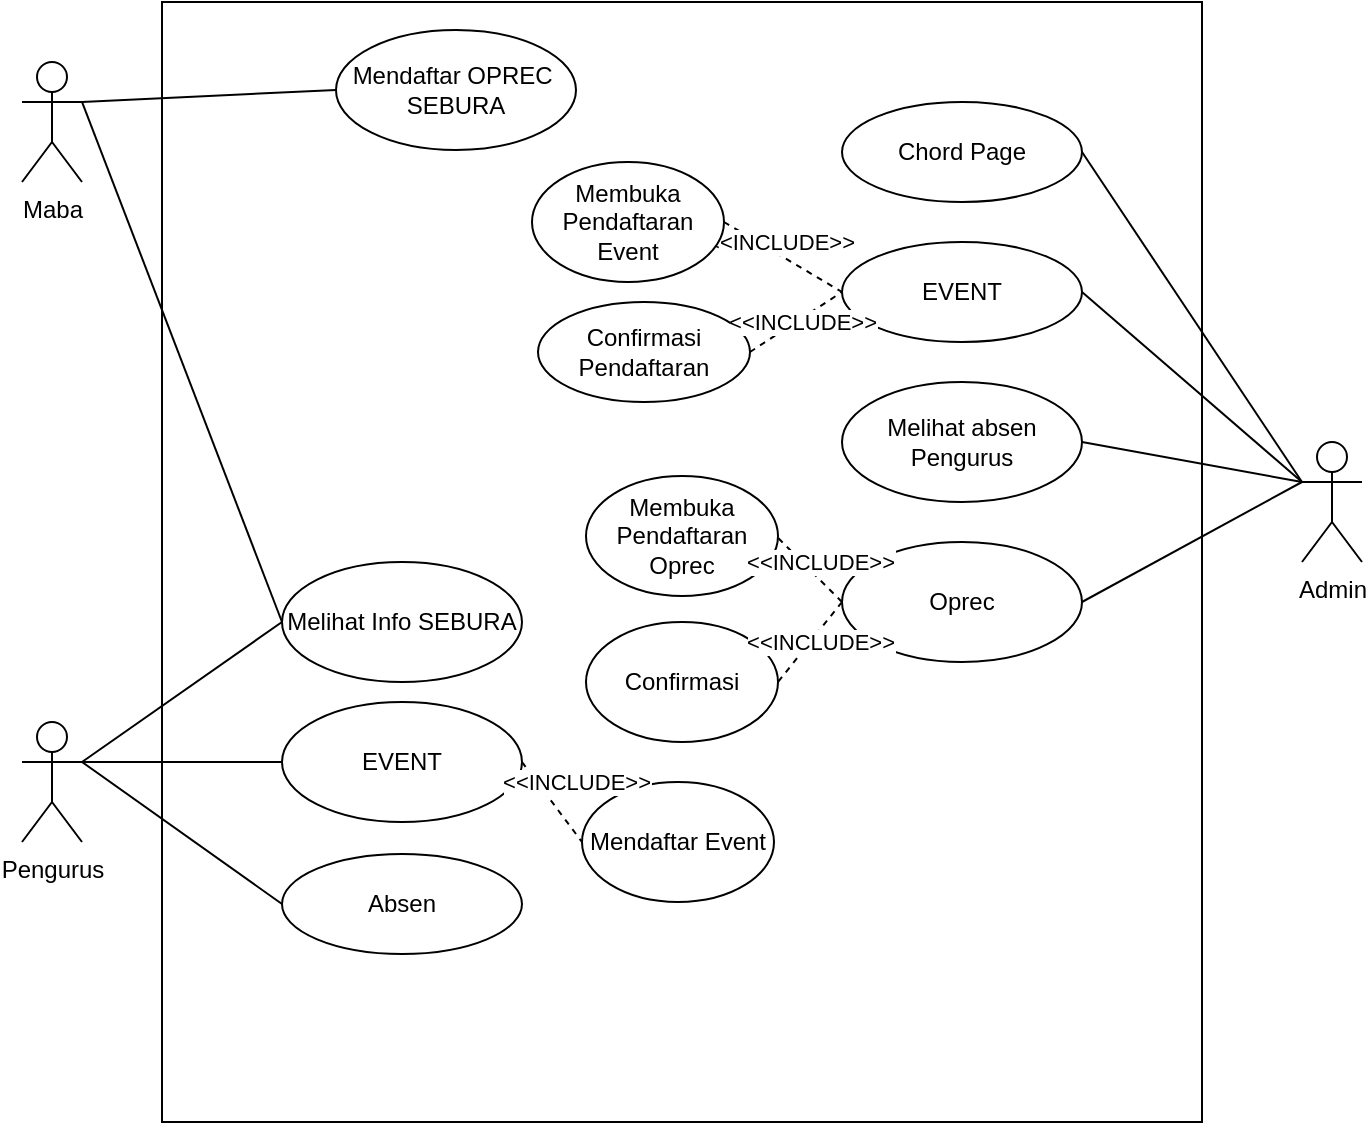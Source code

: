 <mxfile version="15.5.2" type="device"><diagram id="kubWFD2_IdYrROFCeQFl" name="Page-1"><mxGraphModel dx="1019" dy="519" grid="1" gridSize="10" guides="1" tooltips="1" connect="1" arrows="1" fold="1" page="1" pageScale="1" pageWidth="827" pageHeight="1169" math="0" shadow="0"><root><mxCell id="0"/><mxCell id="1" parent="0"/><mxCell id="56-HX7aRjGSVc-zvgRDq-1" value="" style="rounded=0;whiteSpace=wrap;html=1;" parent="1" vertex="1"><mxGeometry x="120" y="40" width="520" height="560" as="geometry"/></mxCell><mxCell id="56-HX7aRjGSVc-zvgRDq-2" style="edgeStyle=none;rounded=0;orthogonalLoop=1;jettySize=auto;html=1;exitX=1;exitY=0.333;exitDx=0;exitDy=0;exitPerimeter=0;entryX=0;entryY=0.5;entryDx=0;entryDy=0;endArrow=none;endFill=0;" parent="1" source="56-HX7aRjGSVc-zvgRDq-3" target="56-HX7aRjGSVc-zvgRDq-6" edge="1"><mxGeometry relative="1" as="geometry"/></mxCell><mxCell id="56-HX7aRjGSVc-zvgRDq-3" value="Maba" style="shape=umlActor;verticalLabelPosition=bottom;verticalAlign=top;html=1;outlineConnect=0;" parent="1" vertex="1"><mxGeometry x="50" y="70" width="30" height="60" as="geometry"/></mxCell><mxCell id="56-HX7aRjGSVc-zvgRDq-4" value="Pengurus" style="shape=umlActor;verticalLabelPosition=bottom;verticalAlign=top;html=1;outlineConnect=0;" parent="1" vertex="1"><mxGeometry x="50" y="400" width="30" height="60" as="geometry"/></mxCell><mxCell id="56-HX7aRjGSVc-zvgRDq-5" value="Admin" style="shape=umlActor;verticalLabelPosition=bottom;verticalAlign=top;html=1;outlineConnect=0;" parent="1" vertex="1"><mxGeometry x="690" y="260" width="30" height="60" as="geometry"/></mxCell><mxCell id="56-HX7aRjGSVc-zvgRDq-6" value="Mendaftar OPREC&amp;nbsp; SEBURA" style="ellipse;whiteSpace=wrap;html=1;" parent="1" vertex="1"><mxGeometry x="207" y="54" width="120" height="60" as="geometry"/></mxCell><mxCell id="56-HX7aRjGSVc-zvgRDq-7" style="edgeStyle=none;rounded=0;orthogonalLoop=1;jettySize=auto;html=1;exitX=0;exitY=0.5;exitDx=0;exitDy=0;entryX=1;entryY=0.333;entryDx=0;entryDy=0;entryPerimeter=0;endArrow=none;endFill=0;startArrow=none;startFill=0;" parent="1" source="56-HX7aRjGSVc-zvgRDq-9" target="56-HX7aRjGSVc-zvgRDq-4" edge="1"><mxGeometry relative="1" as="geometry"/></mxCell><mxCell id="56-HX7aRjGSVc-zvgRDq-8" style="edgeStyle=none;rounded=0;orthogonalLoop=1;jettySize=auto;html=1;exitX=0;exitY=0.5;exitDx=0;exitDy=0;startArrow=none;startFill=0;endArrow=none;endFill=0;entryX=1;entryY=0.333;entryDx=0;entryDy=0;entryPerimeter=0;" parent="1" source="56-HX7aRjGSVc-zvgRDq-9" target="56-HX7aRjGSVc-zvgRDq-3" edge="1"><mxGeometry relative="1" as="geometry"><mxPoint x="90" y="190" as="targetPoint"/></mxGeometry></mxCell><mxCell id="56-HX7aRjGSVc-zvgRDq-9" value="Melihat Info SEBURA" style="ellipse;whiteSpace=wrap;html=1;" parent="1" vertex="1"><mxGeometry x="180" y="320" width="120" height="60" as="geometry"/></mxCell><mxCell id="56-HX7aRjGSVc-zvgRDq-10" style="edgeStyle=none;rounded=0;orthogonalLoop=1;jettySize=auto;html=1;exitX=0;exitY=0.5;exitDx=0;exitDy=0;entryX=1;entryY=0.333;entryDx=0;entryDy=0;entryPerimeter=0;startArrow=none;startFill=0;endArrow=none;endFill=0;" parent="1" source="56-HX7aRjGSVc-zvgRDq-11" target="56-HX7aRjGSVc-zvgRDq-4" edge="1"><mxGeometry relative="1" as="geometry"/></mxCell><mxCell id="yCKQzKjwVtwdAlr9j5J0-2" style="rounded=0;orthogonalLoop=1;jettySize=auto;html=1;exitX=1;exitY=0.5;exitDx=0;exitDy=0;entryX=0;entryY=0.5;entryDx=0;entryDy=0;endArrow=none;endFill=0;dashed=1;" parent="1" source="56-HX7aRjGSVc-zvgRDq-11" target="yCKQzKjwVtwdAlr9j5J0-1" edge="1"><mxGeometry relative="1" as="geometry"/></mxCell><mxCell id="56-HX7aRjGSVc-zvgRDq-11" value="EVENT" style="ellipse;whiteSpace=wrap;html=1;" parent="1" vertex="1"><mxGeometry x="180" y="390" width="120" height="60" as="geometry"/></mxCell><mxCell id="56-HX7aRjGSVc-zvgRDq-12" style="edgeStyle=none;rounded=0;orthogonalLoop=1;jettySize=auto;html=1;exitX=0;exitY=0.5;exitDx=0;exitDy=0;startArrow=none;startFill=0;endArrow=none;endFill=0;" parent="1" source="56-HX7aRjGSVc-zvgRDq-13" edge="1"><mxGeometry relative="1" as="geometry"><mxPoint x="80" y="420" as="targetPoint"/></mxGeometry></mxCell><mxCell id="56-HX7aRjGSVc-zvgRDq-13" value="Absen" style="ellipse;whiteSpace=wrap;html=1;" parent="1" vertex="1"><mxGeometry x="180" y="466" width="120" height="50" as="geometry"/></mxCell><mxCell id="56-HX7aRjGSVc-zvgRDq-14" style="edgeStyle=none;rounded=0;orthogonalLoop=1;jettySize=auto;html=1;exitX=1;exitY=0.5;exitDx=0;exitDy=0;entryX=0;entryY=0.333;entryDx=0;entryDy=0;entryPerimeter=0;startArrow=none;startFill=0;endArrow=none;endFill=0;" parent="1" source="56-HX7aRjGSVc-zvgRDq-15" target="56-HX7aRjGSVc-zvgRDq-5" edge="1"><mxGeometry relative="1" as="geometry"/></mxCell><mxCell id="56-HX7aRjGSVc-zvgRDq-15" value="EVENT" style="ellipse;whiteSpace=wrap;html=1;" parent="1" vertex="1"><mxGeometry x="460" y="160" width="120" height="50" as="geometry"/></mxCell><mxCell id="56-HX7aRjGSVc-zvgRDq-16" style="edgeStyle=none;rounded=0;orthogonalLoop=1;jettySize=auto;html=1;exitX=1;exitY=0.5;exitDx=0;exitDy=0;startArrow=none;startFill=0;endArrow=none;endFill=0;entryX=0;entryY=0.333;entryDx=0;entryDy=0;entryPerimeter=0;" parent="1" source="56-HX7aRjGSVc-zvgRDq-17" target="56-HX7aRjGSVc-zvgRDq-5" edge="1"><mxGeometry relative="1" as="geometry"><mxPoint x="690" y="320" as="targetPoint"/></mxGeometry></mxCell><mxCell id="56-HX7aRjGSVc-zvgRDq-17" value="Melihat absen Pengurus" style="ellipse;whiteSpace=wrap;html=1;" parent="1" vertex="1"><mxGeometry x="460" y="230" width="120" height="60" as="geometry"/></mxCell><mxCell id="56-HX7aRjGSVc-zvgRDq-18" style="edgeStyle=none;rounded=0;orthogonalLoop=1;jettySize=auto;html=1;exitX=1;exitY=0.5;exitDx=0;exitDy=0;startArrow=none;startFill=0;endArrow=none;endFill=0;" parent="1" source="56-HX7aRjGSVc-zvgRDq-19" edge="1"><mxGeometry relative="1" as="geometry"><mxPoint x="690" y="280" as="targetPoint"/></mxGeometry></mxCell><mxCell id="yCKQzKjwVtwdAlr9j5J0-5" style="edgeStyle=none;rounded=0;orthogonalLoop=1;jettySize=auto;html=1;exitX=0;exitY=0.5;exitDx=0;exitDy=0;entryX=0.917;entryY=0.383;entryDx=0;entryDy=0;entryPerimeter=0;dashed=1;endArrow=none;endFill=0;" parent="1" source="56-HX7aRjGSVc-zvgRDq-19" target="yCKQzKjwVtwdAlr9j5J0-4" edge="1"><mxGeometry relative="1" as="geometry"/></mxCell><mxCell id="yCKQzKjwVtwdAlr9j5J0-6" style="edgeStyle=none;rounded=0;orthogonalLoop=1;jettySize=auto;html=1;exitX=0;exitY=0.5;exitDx=0;exitDy=0;entryX=1;entryY=0.5;entryDx=0;entryDy=0;dashed=1;endArrow=none;endFill=0;" parent="1" source="56-HX7aRjGSVc-zvgRDq-19" target="yCKQzKjwVtwdAlr9j5J0-3" edge="1"><mxGeometry relative="1" as="geometry"/></mxCell><mxCell id="56-HX7aRjGSVc-zvgRDq-19" value="Oprec" style="ellipse;whiteSpace=wrap;html=1;" parent="1" vertex="1"><mxGeometry x="460" y="310" width="120" height="60" as="geometry"/></mxCell><mxCell id="56-HX7aRjGSVc-zvgRDq-20" style="edgeStyle=none;rounded=0;orthogonalLoop=1;jettySize=auto;html=1;exitX=1;exitY=0.5;exitDx=0;exitDy=0;entryX=0;entryY=0.5;entryDx=0;entryDy=0;startArrow=none;startFill=0;endArrow=none;endFill=0;dashed=1;" parent="1" source="56-HX7aRjGSVc-zvgRDq-21" target="56-HX7aRjGSVc-zvgRDq-15" edge="1"><mxGeometry relative="1" as="geometry"/></mxCell><mxCell id="yCKQzKjwVtwdAlr9j5J0-7" value="&amp;lt;&amp;lt;INCLUDE&amp;gt;&amp;gt;" style="edgeLabel;html=1;align=center;verticalAlign=middle;resizable=0;points=[];" parent="56-HX7aRjGSVc-zvgRDq-20" vertex="1" connectable="0"><mxGeometry x="-0.443" y="2" relative="1" as="geometry"><mxPoint x="10" y="2" as="offset"/></mxGeometry></mxCell><mxCell id="56-HX7aRjGSVc-zvgRDq-21" value="Membuka Pendaftaran Event" style="ellipse;whiteSpace=wrap;html=1;" parent="1" vertex="1"><mxGeometry x="305" y="120" width="96" height="60" as="geometry"/></mxCell><mxCell id="56-HX7aRjGSVc-zvgRDq-22" style="edgeStyle=none;rounded=0;orthogonalLoop=1;jettySize=auto;html=1;exitX=1;exitY=0.5;exitDx=0;exitDy=0;dashed=1;startArrow=none;startFill=0;endArrow=none;endFill=0;entryX=0;entryY=0.5;entryDx=0;entryDy=0;" parent="1" source="56-HX7aRjGSVc-zvgRDq-23" target="56-HX7aRjGSVc-zvgRDq-15" edge="1"><mxGeometry relative="1" as="geometry"><mxPoint x="460.0" y="230" as="targetPoint"/></mxGeometry></mxCell><mxCell id="56-HX7aRjGSVc-zvgRDq-23" value="Confirmasi Pendaftaran" style="ellipse;whiteSpace=wrap;html=1;" parent="1" vertex="1"><mxGeometry x="308" y="190" width="106" height="50" as="geometry"/></mxCell><mxCell id="yCKQzKjwVtwdAlr9j5J0-1" value="Mendaftar Event" style="ellipse;whiteSpace=wrap;html=1;" parent="1" vertex="1"><mxGeometry x="330" y="430" width="96" height="60" as="geometry"/></mxCell><mxCell id="yCKQzKjwVtwdAlr9j5J0-3" value="Confirmasi" style="ellipse;whiteSpace=wrap;html=1;" parent="1" vertex="1"><mxGeometry x="332" y="350" width="96" height="60" as="geometry"/></mxCell><mxCell id="yCKQzKjwVtwdAlr9j5J0-4" value="Membuka Pendaftaran Oprec" style="ellipse;whiteSpace=wrap;html=1;" parent="1" vertex="1"><mxGeometry x="332" y="277" width="96" height="60" as="geometry"/></mxCell><mxCell id="yCKQzKjwVtwdAlr9j5J0-8" value="&amp;lt;&amp;lt;INCLUDE&amp;gt;&amp;gt;" style="edgeLabel;html=1;align=center;verticalAlign=middle;resizable=0;points=[];" parent="1" vertex="1" connectable="0"><mxGeometry x="448.361" y="320.004" as="geometry"/></mxCell><mxCell id="yCKQzKjwVtwdAlr9j5J0-9" value="&amp;lt;&amp;lt;INCLUDE&amp;gt;&amp;gt;" style="edgeLabel;html=1;align=center;verticalAlign=middle;resizable=0;points=[];" parent="1" vertex="1" connectable="0"><mxGeometry x="440.001" y="200.004" as="geometry"/></mxCell><mxCell id="yCKQzKjwVtwdAlr9j5J0-10" value="&amp;lt;&amp;lt;INCLUDE&amp;gt;&amp;gt;" style="edgeLabel;html=1;align=center;verticalAlign=middle;resizable=0;points=[];" parent="1" vertex="1" connectable="0"><mxGeometry x="448.361" y="360.004" as="geometry"/></mxCell><mxCell id="yCKQzKjwVtwdAlr9j5J0-11" value="&amp;lt;&amp;lt;INCLUDE&amp;gt;&amp;gt;" style="edgeLabel;html=1;align=center;verticalAlign=middle;resizable=0;points=[];" parent="1" vertex="1" connectable="0"><mxGeometry x="327.001" y="430.004" as="geometry"/></mxCell><mxCell id="Gzwk1hSR6kKrAGmTBXQS-2" style="rounded=0;orthogonalLoop=1;jettySize=auto;html=1;exitX=1;exitY=0.5;exitDx=0;exitDy=0;endArrow=none;endFill=0;" edge="1" parent="1" source="Gzwk1hSR6kKrAGmTBXQS-1"><mxGeometry relative="1" as="geometry"><mxPoint x="690" y="280" as="targetPoint"/></mxGeometry></mxCell><mxCell id="Gzwk1hSR6kKrAGmTBXQS-1" value="Chord Page" style="ellipse;whiteSpace=wrap;html=1;" vertex="1" parent="1"><mxGeometry x="460" y="90" width="120" height="50" as="geometry"/></mxCell></root></mxGraphModel></diagram></mxfile>